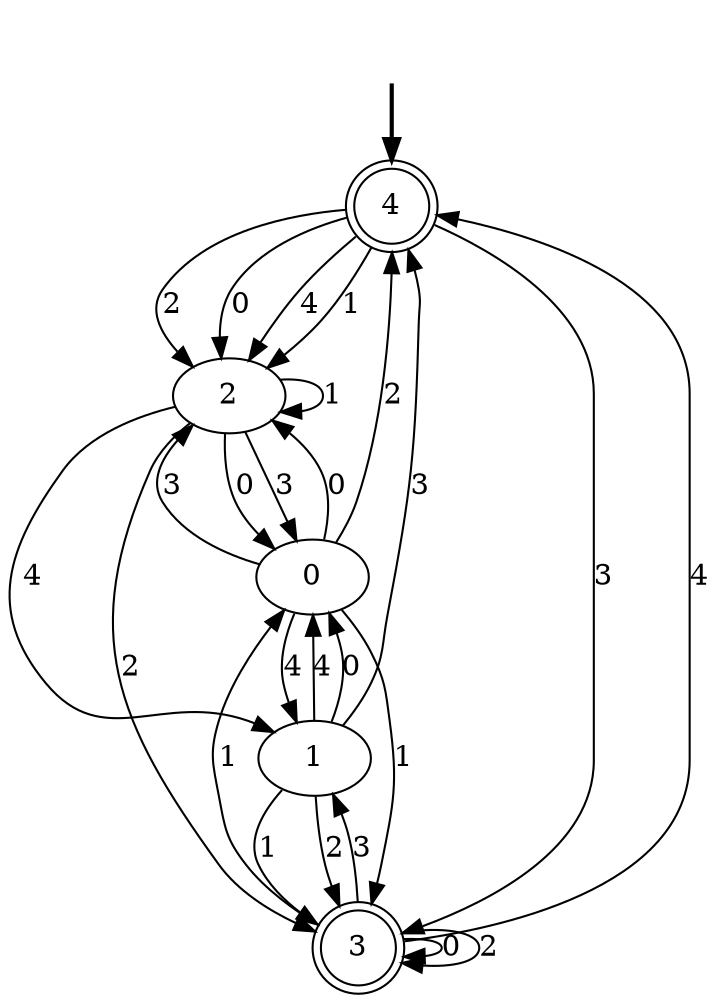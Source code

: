 digraph {
	fake [style=invisible]
	0
	1
	2
	3 [shape=doublecircle]
	4 [root=true shape=doublecircle]
	fake -> 4 [style=bold]
	0 -> 3 [label=1]
	4 -> 2 [label=2]
	1 -> 3 [label=1]
	4 -> 2 [label=0]
	4 -> 2 [label=4]
	4 -> 2 [label=1]
	0 -> 2 [label=0]
	2 -> 0 [label=3]
	1 -> 0 [label=4]
	0 -> 2 [label=3]
	2 -> 2 [label=1]
	0 -> 4 [label=2]
	3 -> 4 [label=4]
	3 -> 1 [label=3]
	3 -> 3 [label=0]
	3 -> 0 [label=1]
	3 -> 3 [label=2]
	2 -> 1 [label=4]
	0 -> 1 [label=4]
	2 -> 0 [label=0]
	4 -> 3 [label=3]
	1 -> 3 [label=2]
	1 -> 0 [label=0]
	2 -> 3 [label=2]
	1 -> 4 [label=3]
}

